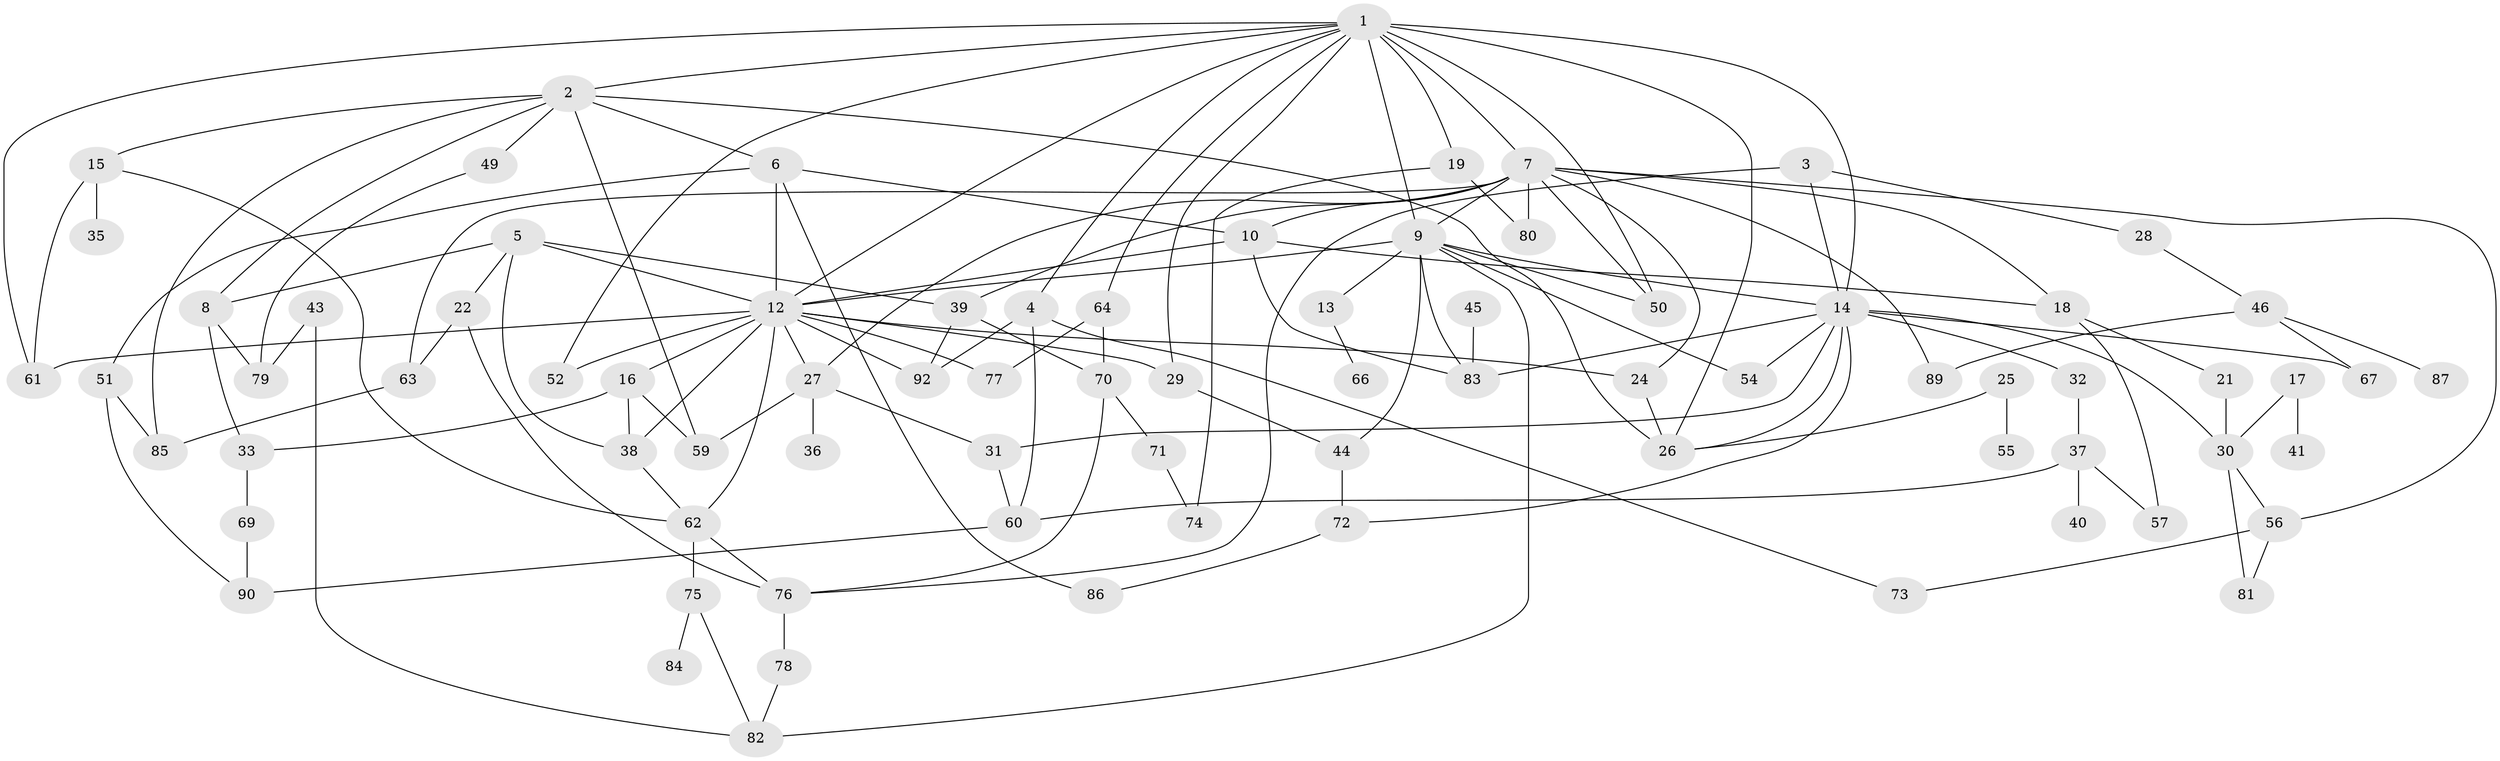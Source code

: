// original degree distribution, {6: 0.031007751937984496, 5: 0.10077519379844961, 3: 0.24031007751937986, 4: 0.14728682170542637, 1: 0.12403100775193798, 2: 0.24806201550387597, 0: 0.08527131782945736, 8: 0.007751937984496124, 7: 0.015503875968992248}
// Generated by graph-tools (version 1.1) at 2025/48/03/04/25 22:48:07]
// undirected, 79 vertices, 139 edges
graph export_dot {
  node [color=gray90,style=filled];
  1;
  2;
  3;
  4;
  5;
  6;
  7;
  8;
  9;
  10;
  12;
  13;
  14;
  15;
  16;
  17;
  18;
  19;
  21;
  22;
  24;
  25;
  26;
  27;
  28;
  29;
  30;
  31;
  32;
  33;
  35;
  36;
  37;
  38;
  39;
  40;
  41;
  43;
  44;
  45;
  46;
  49;
  50;
  51;
  52;
  54;
  55;
  56;
  57;
  59;
  60;
  61;
  62;
  63;
  64;
  66;
  67;
  69;
  70;
  71;
  72;
  73;
  74;
  75;
  76;
  77;
  78;
  79;
  80;
  81;
  82;
  83;
  84;
  85;
  86;
  87;
  89;
  90;
  92;
  1 -- 2 [weight=1.0];
  1 -- 4 [weight=1.0];
  1 -- 7 [weight=1.0];
  1 -- 9 [weight=1.0];
  1 -- 12 [weight=1.0];
  1 -- 14 [weight=1.0];
  1 -- 19 [weight=1.0];
  1 -- 26 [weight=1.0];
  1 -- 29 [weight=1.0];
  1 -- 50 [weight=1.0];
  1 -- 52 [weight=1.0];
  1 -- 61 [weight=1.0];
  1 -- 64 [weight=1.0];
  2 -- 6 [weight=1.0];
  2 -- 8 [weight=1.0];
  2 -- 15 [weight=2.0];
  2 -- 26 [weight=2.0];
  2 -- 49 [weight=1.0];
  2 -- 59 [weight=1.0];
  2 -- 85 [weight=1.0];
  3 -- 14 [weight=1.0];
  3 -- 28 [weight=1.0];
  3 -- 76 [weight=1.0];
  4 -- 60 [weight=1.0];
  4 -- 73 [weight=1.0];
  4 -- 92 [weight=1.0];
  5 -- 8 [weight=1.0];
  5 -- 12 [weight=1.0];
  5 -- 22 [weight=1.0];
  5 -- 38 [weight=1.0];
  5 -- 39 [weight=1.0];
  6 -- 10 [weight=1.0];
  6 -- 12 [weight=1.0];
  6 -- 51 [weight=1.0];
  6 -- 86 [weight=1.0];
  7 -- 9 [weight=1.0];
  7 -- 10 [weight=1.0];
  7 -- 18 [weight=1.0];
  7 -- 24 [weight=1.0];
  7 -- 27 [weight=1.0];
  7 -- 39 [weight=1.0];
  7 -- 50 [weight=1.0];
  7 -- 56 [weight=1.0];
  7 -- 63 [weight=1.0];
  7 -- 80 [weight=1.0];
  7 -- 89 [weight=1.0];
  8 -- 33 [weight=1.0];
  8 -- 79 [weight=1.0];
  9 -- 12 [weight=1.0];
  9 -- 13 [weight=1.0];
  9 -- 14 [weight=1.0];
  9 -- 44 [weight=1.0];
  9 -- 50 [weight=1.0];
  9 -- 54 [weight=1.0];
  9 -- 82 [weight=1.0];
  9 -- 83 [weight=1.0];
  10 -- 12 [weight=1.0];
  10 -- 18 [weight=1.0];
  10 -- 83 [weight=1.0];
  12 -- 16 [weight=2.0];
  12 -- 24 [weight=1.0];
  12 -- 27 [weight=1.0];
  12 -- 29 [weight=1.0];
  12 -- 38 [weight=2.0];
  12 -- 52 [weight=1.0];
  12 -- 61 [weight=1.0];
  12 -- 62 [weight=1.0];
  12 -- 77 [weight=1.0];
  12 -- 92 [weight=1.0];
  13 -- 66 [weight=1.0];
  14 -- 26 [weight=1.0];
  14 -- 30 [weight=1.0];
  14 -- 31 [weight=1.0];
  14 -- 32 [weight=1.0];
  14 -- 54 [weight=1.0];
  14 -- 67 [weight=1.0];
  14 -- 72 [weight=1.0];
  14 -- 83 [weight=1.0];
  15 -- 35 [weight=1.0];
  15 -- 61 [weight=1.0];
  15 -- 62 [weight=1.0];
  16 -- 33 [weight=1.0];
  16 -- 38 [weight=1.0];
  16 -- 59 [weight=1.0];
  17 -- 30 [weight=1.0];
  17 -- 41 [weight=1.0];
  18 -- 21 [weight=1.0];
  18 -- 57 [weight=1.0];
  19 -- 74 [weight=1.0];
  19 -- 80 [weight=1.0];
  21 -- 30 [weight=1.0];
  22 -- 63 [weight=1.0];
  22 -- 76 [weight=1.0];
  24 -- 26 [weight=1.0];
  25 -- 26 [weight=1.0];
  25 -- 55 [weight=1.0];
  27 -- 31 [weight=1.0];
  27 -- 36 [weight=1.0];
  27 -- 59 [weight=1.0];
  28 -- 46 [weight=1.0];
  29 -- 44 [weight=1.0];
  30 -- 56 [weight=1.0];
  30 -- 81 [weight=1.0];
  31 -- 60 [weight=1.0];
  32 -- 37 [weight=1.0];
  33 -- 69 [weight=1.0];
  37 -- 40 [weight=1.0];
  37 -- 57 [weight=1.0];
  37 -- 60 [weight=1.0];
  38 -- 62 [weight=1.0];
  39 -- 70 [weight=1.0];
  39 -- 92 [weight=1.0];
  43 -- 79 [weight=1.0];
  43 -- 82 [weight=1.0];
  44 -- 72 [weight=1.0];
  45 -- 83 [weight=1.0];
  46 -- 67 [weight=1.0];
  46 -- 87 [weight=1.0];
  46 -- 89 [weight=1.0];
  49 -- 79 [weight=1.0];
  51 -- 85 [weight=1.0];
  51 -- 90 [weight=1.0];
  56 -- 73 [weight=1.0];
  56 -- 81 [weight=1.0];
  60 -- 90 [weight=1.0];
  62 -- 75 [weight=1.0];
  62 -- 76 [weight=1.0];
  63 -- 85 [weight=1.0];
  64 -- 70 [weight=1.0];
  64 -- 77 [weight=1.0];
  69 -- 90 [weight=1.0];
  70 -- 71 [weight=1.0];
  70 -- 76 [weight=1.0];
  71 -- 74 [weight=1.0];
  72 -- 86 [weight=1.0];
  75 -- 82 [weight=1.0];
  75 -- 84 [weight=1.0];
  76 -- 78 [weight=1.0];
  78 -- 82 [weight=1.0];
}
